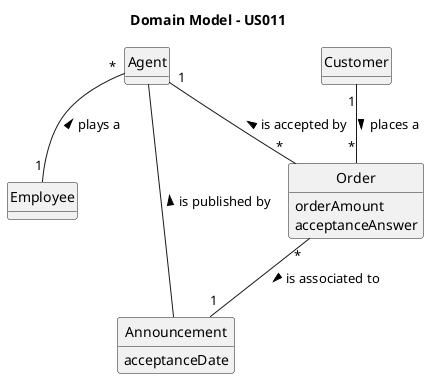 @startuml
skinparam monochrome true
skinparam packageStyle rectangle
skinparam shadowing false

'left to right direction

skinparam classAttributeIconSize 0

hide circle
hide methods

title Domain Model - US011

class Order {
orderAmount
acceptanceAnswer
}

class Agent {

}

class Customer {

}

class Employee {

}
class Announcement{
acceptanceDate
}

Agent -- Announcement : is published by <
Agent "*" -- "1" Employee : plays a <
Agent "1" -- "*" Order : is accepted by <
Order "*" -- "1" Announcement : is associated to >
Customer "1" -- "*" Order : places a >



@enduml